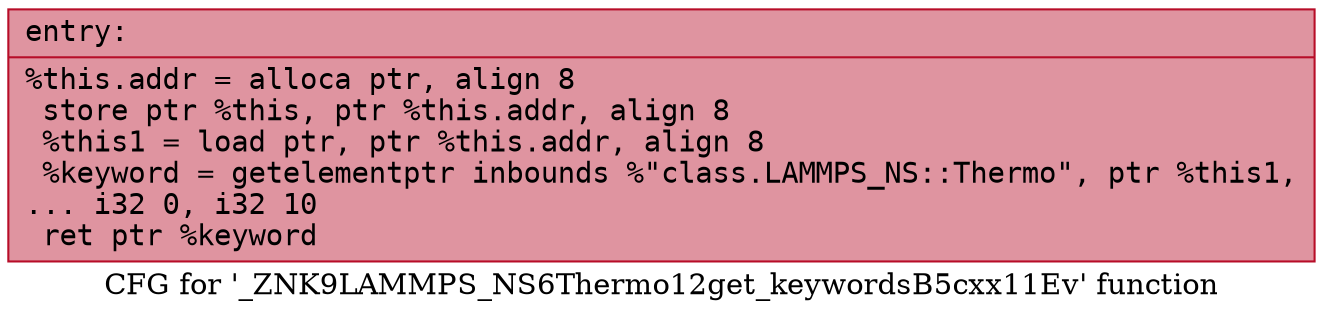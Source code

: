 digraph "CFG for '_ZNK9LAMMPS_NS6Thermo12get_keywordsB5cxx11Ev' function" {
	label="CFG for '_ZNK9LAMMPS_NS6Thermo12get_keywordsB5cxx11Ev' function";

	Node0x55bdf7ddcf10 [shape=record,color="#b70d28ff", style=filled, fillcolor="#b70d2870" fontname="Courier",label="{entry:\l|  %this.addr = alloca ptr, align 8\l  store ptr %this, ptr %this.addr, align 8\l  %this1 = load ptr, ptr %this.addr, align 8\l  %keyword = getelementptr inbounds %\"class.LAMMPS_NS::Thermo\", ptr %this1,\l... i32 0, i32 10\l  ret ptr %keyword\l}"];
}
